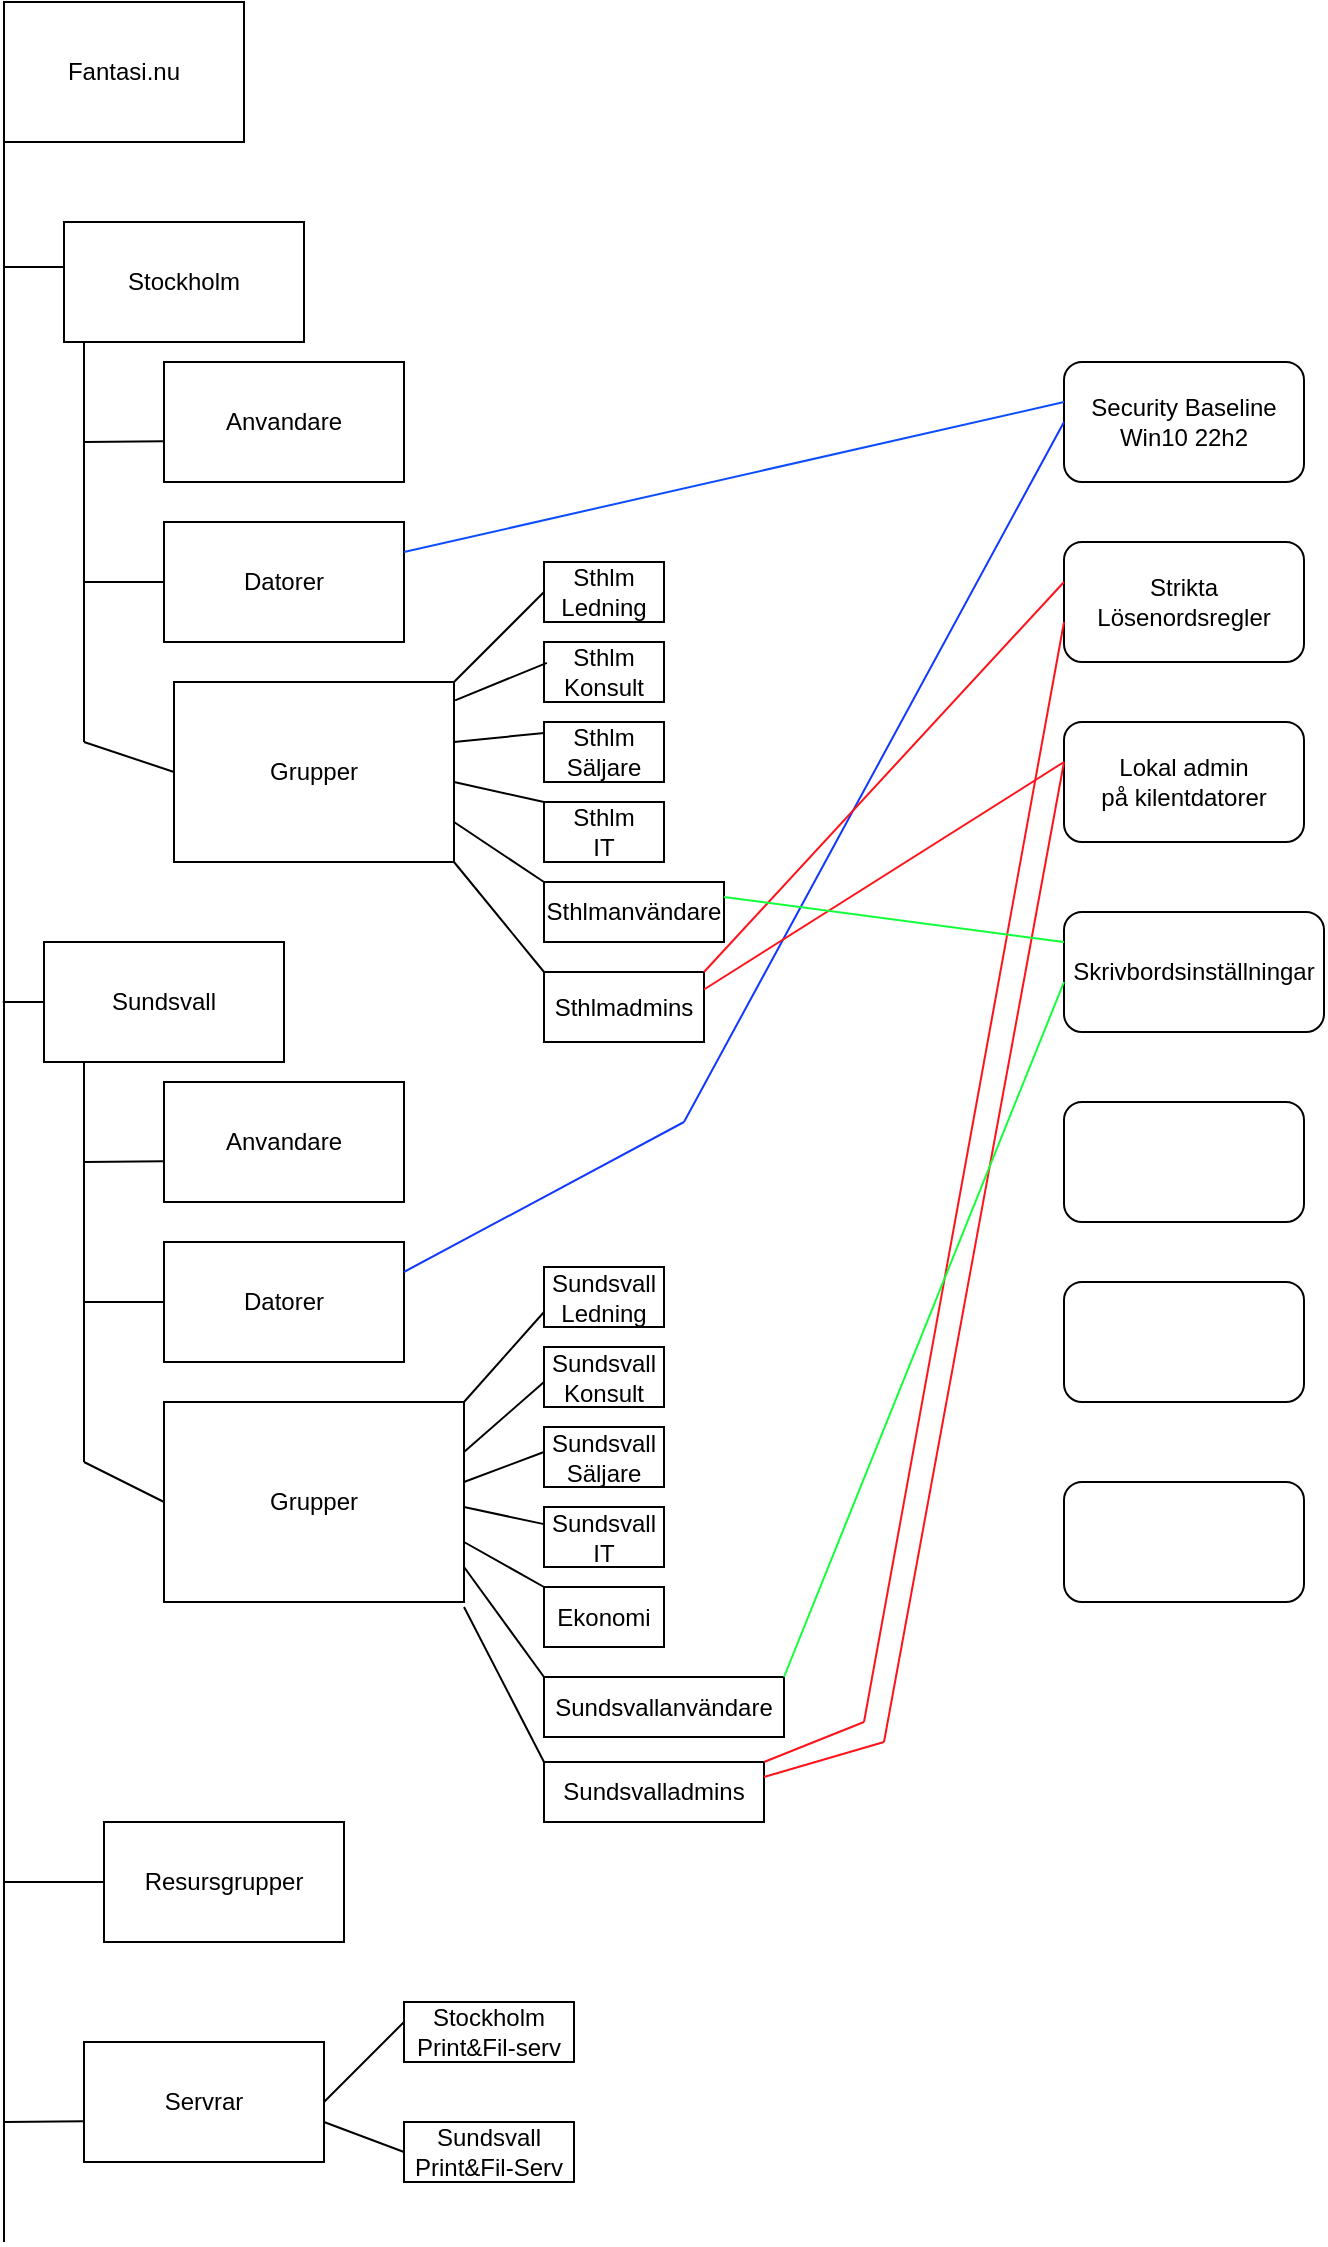 <mxfile version="22.1.6" type="github">
  <diagram id="C5RBs43oDa-KdzZeNtuy" name="Page-1">
    <mxGraphModel dx="912" dy="731" grid="1" gridSize="10" guides="1" tooltips="1" connect="1" arrows="1" fold="1" page="1" pageScale="1" pageWidth="1654" pageHeight="2336" math="0" shadow="0">
      <root>
        <mxCell id="WIyWlLk6GJQsqaUBKTNV-0" />
        <mxCell id="WIyWlLk6GJQsqaUBKTNV-1" parent="WIyWlLk6GJQsqaUBKTNV-0" />
        <mxCell id="fueHBXX8DJ0KAjWdxpP2-1" value="Fantasi.nu" style="rounded=0;whiteSpace=wrap;html=1;" parent="WIyWlLk6GJQsqaUBKTNV-1" vertex="1">
          <mxGeometry x="40" y="10" width="120" height="70" as="geometry" />
        </mxCell>
        <mxCell id="fueHBXX8DJ0KAjWdxpP2-2" value="" style="endArrow=none;html=1;rounded=0;" parent="WIyWlLk6GJQsqaUBKTNV-1" edge="1">
          <mxGeometry width="50" height="50" relative="1" as="geometry">
            <mxPoint x="40" y="1130" as="sourcePoint" />
            <mxPoint x="40" y="70" as="targetPoint" />
          </mxGeometry>
        </mxCell>
        <mxCell id="fueHBXX8DJ0KAjWdxpP2-6" value="&lt;div&gt;Anvandare&lt;/div&gt;" style="rounded=0;whiteSpace=wrap;html=1;" parent="WIyWlLk6GJQsqaUBKTNV-1" vertex="1">
          <mxGeometry x="120" y="190" width="120" height="60" as="geometry" />
        </mxCell>
        <mxCell id="fueHBXX8DJ0KAjWdxpP2-7" value="Datorer" style="rounded=0;whiteSpace=wrap;html=1;" parent="WIyWlLk6GJQsqaUBKTNV-1" vertex="1">
          <mxGeometry x="120" y="270" width="120" height="60" as="geometry" />
        </mxCell>
        <mxCell id="fueHBXX8DJ0KAjWdxpP2-35" style="edgeStyle=orthogonalEdgeStyle;rounded=0;orthogonalLoop=1;jettySize=auto;html=1;exitX=1;exitY=1;exitDx=0;exitDy=0;" parent="WIyWlLk6GJQsqaUBKTNV-1" source="fueHBXX8DJ0KAjWdxpP2-8" edge="1">
          <mxGeometry relative="1" as="geometry">
            <mxPoint x="240.152" y="409.727" as="targetPoint" />
          </mxGeometry>
        </mxCell>
        <mxCell id="fueHBXX8DJ0KAjWdxpP2-8" value="Grupper" style="rounded=0;whiteSpace=wrap;html=1;" parent="WIyWlLk6GJQsqaUBKTNV-1" vertex="1">
          <mxGeometry x="125" y="350" width="140" height="90" as="geometry" />
        </mxCell>
        <mxCell id="fueHBXX8DJ0KAjWdxpP2-9" value="" style="endArrow=none;html=1;rounded=0;" parent="WIyWlLk6GJQsqaUBKTNV-1" edge="1">
          <mxGeometry width="50" height="50" relative="1" as="geometry">
            <mxPoint x="80" y="230" as="sourcePoint" />
            <mxPoint x="120" y="229.66" as="targetPoint" />
          </mxGeometry>
        </mxCell>
        <mxCell id="fueHBXX8DJ0KAjWdxpP2-10" value="" style="endArrow=none;html=1;rounded=0;" parent="WIyWlLk6GJQsqaUBKTNV-1" edge="1">
          <mxGeometry width="50" height="50" relative="1" as="geometry">
            <mxPoint x="80" y="230" as="sourcePoint" />
            <mxPoint x="80" y="180" as="targetPoint" />
          </mxGeometry>
        </mxCell>
        <mxCell id="fueHBXX8DJ0KAjWdxpP2-11" value="" style="endArrow=none;html=1;rounded=0;" parent="WIyWlLk6GJQsqaUBKTNV-1" edge="1">
          <mxGeometry width="50" height="50" relative="1" as="geometry">
            <mxPoint x="80" y="380" as="sourcePoint" />
            <mxPoint x="80" y="230" as="targetPoint" />
          </mxGeometry>
        </mxCell>
        <mxCell id="fueHBXX8DJ0KAjWdxpP2-13" value="" style="endArrow=none;html=1;rounded=0;entryX=0;entryY=0.5;entryDx=0;entryDy=0;" parent="WIyWlLk6GJQsqaUBKTNV-1" target="fueHBXX8DJ0KAjWdxpP2-8" edge="1">
          <mxGeometry width="50" height="50" relative="1" as="geometry">
            <mxPoint x="80" y="380" as="sourcePoint" />
            <mxPoint x="120" y="376.0" as="targetPoint" />
          </mxGeometry>
        </mxCell>
        <mxCell id="fueHBXX8DJ0KAjWdxpP2-14" value="" style="endArrow=none;html=1;rounded=0;" parent="WIyWlLk6GJQsqaUBKTNV-1" target="fueHBXX8DJ0KAjWdxpP2-7" edge="1">
          <mxGeometry width="50" height="50" relative="1" as="geometry">
            <mxPoint x="80" y="300" as="sourcePoint" />
            <mxPoint x="130" y="250" as="targetPoint" />
          </mxGeometry>
        </mxCell>
        <mxCell id="fueHBXX8DJ0KAjWdxpP2-15" value="Sundsvall" style="rounded=0;whiteSpace=wrap;html=1;" parent="WIyWlLk6GJQsqaUBKTNV-1" vertex="1">
          <mxGeometry x="60" y="480" width="120" height="60" as="geometry" />
        </mxCell>
        <mxCell id="fueHBXX8DJ0KAjWdxpP2-16" value="&lt;div&gt;Anvandare&lt;/div&gt;" style="rounded=0;whiteSpace=wrap;html=1;" parent="WIyWlLk6GJQsqaUBKTNV-1" vertex="1">
          <mxGeometry x="120" y="550" width="120" height="60" as="geometry" />
        </mxCell>
        <mxCell id="fueHBXX8DJ0KAjWdxpP2-17" value="Datorer" style="rounded=0;whiteSpace=wrap;html=1;" parent="WIyWlLk6GJQsqaUBKTNV-1" vertex="1">
          <mxGeometry x="120" y="630" width="120" height="60" as="geometry" />
        </mxCell>
        <mxCell id="fueHBXX8DJ0KAjWdxpP2-18" value="Grupper" style="rounded=0;whiteSpace=wrap;html=1;" parent="WIyWlLk6GJQsqaUBKTNV-1" vertex="1">
          <mxGeometry x="120" y="710" width="150" height="100" as="geometry" />
        </mxCell>
        <mxCell id="fueHBXX8DJ0KAjWdxpP2-19" value="" style="endArrow=none;html=1;rounded=0;" parent="WIyWlLk6GJQsqaUBKTNV-1" edge="1">
          <mxGeometry width="50" height="50" relative="1" as="geometry">
            <mxPoint x="80" y="590" as="sourcePoint" />
            <mxPoint x="120" y="589.66" as="targetPoint" />
          </mxGeometry>
        </mxCell>
        <mxCell id="fueHBXX8DJ0KAjWdxpP2-20" value="" style="endArrow=none;html=1;rounded=0;" parent="WIyWlLk6GJQsqaUBKTNV-1" edge="1">
          <mxGeometry width="50" height="50" relative="1" as="geometry">
            <mxPoint x="80" y="590" as="sourcePoint" />
            <mxPoint x="80" y="540" as="targetPoint" />
          </mxGeometry>
        </mxCell>
        <mxCell id="fueHBXX8DJ0KAjWdxpP2-21" value="" style="endArrow=none;html=1;rounded=0;" parent="WIyWlLk6GJQsqaUBKTNV-1" edge="1">
          <mxGeometry width="50" height="50" relative="1" as="geometry">
            <mxPoint x="80" y="740" as="sourcePoint" />
            <mxPoint x="80" y="590" as="targetPoint" />
          </mxGeometry>
        </mxCell>
        <mxCell id="fueHBXX8DJ0KAjWdxpP2-22" value="" style="endArrow=none;html=1;rounded=0;entryX=0;entryY=0.5;entryDx=0;entryDy=0;" parent="WIyWlLk6GJQsqaUBKTNV-1" target="fueHBXX8DJ0KAjWdxpP2-18" edge="1">
          <mxGeometry width="50" height="50" relative="1" as="geometry">
            <mxPoint x="80" y="740" as="sourcePoint" />
            <mxPoint x="120" y="736.0" as="targetPoint" />
          </mxGeometry>
        </mxCell>
        <mxCell id="fueHBXX8DJ0KAjWdxpP2-23" value="" style="endArrow=none;html=1;rounded=0;" parent="WIyWlLk6GJQsqaUBKTNV-1" target="fueHBXX8DJ0KAjWdxpP2-17" edge="1">
          <mxGeometry width="50" height="50" relative="1" as="geometry">
            <mxPoint x="80" y="660" as="sourcePoint" />
            <mxPoint x="130" y="610" as="targetPoint" />
          </mxGeometry>
        </mxCell>
        <mxCell id="fueHBXX8DJ0KAjWdxpP2-25" value="Resursgrupper" style="rounded=0;whiteSpace=wrap;html=1;" parent="WIyWlLk6GJQsqaUBKTNV-1" vertex="1">
          <mxGeometry x="90" y="920" width="120" height="60" as="geometry" />
        </mxCell>
        <mxCell id="fueHBXX8DJ0KAjWdxpP2-26" value="Servrar" style="rounded=0;whiteSpace=wrap;html=1;" parent="WIyWlLk6GJQsqaUBKTNV-1" vertex="1">
          <mxGeometry x="80" y="1030" width="120" height="60" as="geometry" />
        </mxCell>
        <mxCell id="fueHBXX8DJ0KAjWdxpP2-27" value="" style="endArrow=none;html=1;rounded=0;entryX=0.005;entryY=0.375;entryDx=0;entryDy=0;entryPerimeter=0;" parent="WIyWlLk6GJQsqaUBKTNV-1" target="fueHBXX8DJ0KAjWdxpP2-5" edge="1">
          <mxGeometry width="50" height="50" relative="1" as="geometry">
            <mxPoint x="40" y="142.5" as="sourcePoint" />
            <mxPoint x="60" y="140" as="targetPoint" />
          </mxGeometry>
        </mxCell>
        <mxCell id="fueHBXX8DJ0KAjWdxpP2-28" value="" style="endArrow=none;html=1;rounded=0;entryX=0.005;entryY=0.375;entryDx=0;entryDy=0;entryPerimeter=0;" parent="WIyWlLk6GJQsqaUBKTNV-1" source="fueHBXX8DJ0KAjWdxpP2-5" edge="1">
          <mxGeometry width="50" height="50" relative="1" as="geometry">
            <mxPoint x="50" y="152.5" as="sourcePoint" />
            <mxPoint x="71" y="153" as="targetPoint" />
          </mxGeometry>
        </mxCell>
        <mxCell id="fueHBXX8DJ0KAjWdxpP2-29" value="" style="endArrow=none;html=1;rounded=0;entryX=0;entryY=0.5;entryDx=0;entryDy=0;" parent="WIyWlLk6GJQsqaUBKTNV-1" target="fueHBXX8DJ0KAjWdxpP2-15" edge="1">
          <mxGeometry width="50" height="50" relative="1" as="geometry">
            <mxPoint x="39.4" y="510" as="sourcePoint" />
            <mxPoint x="60.0" y="500.0" as="targetPoint" />
          </mxGeometry>
        </mxCell>
        <mxCell id="fueHBXX8DJ0KAjWdxpP2-5" value="Stockholm" style="rounded=0;whiteSpace=wrap;html=1;" parent="WIyWlLk6GJQsqaUBKTNV-1" vertex="1">
          <mxGeometry x="70" y="120" width="120" height="60" as="geometry" />
        </mxCell>
        <mxCell id="fueHBXX8DJ0KAjWdxpP2-30" value="" style="endArrow=none;html=1;rounded=0;entryX=0;entryY=0.5;entryDx=0;entryDy=0;" parent="WIyWlLk6GJQsqaUBKTNV-1" target="fueHBXX8DJ0KAjWdxpP2-25" edge="1">
          <mxGeometry width="50" height="50" relative="1" as="geometry">
            <mxPoint x="40" y="950" as="sourcePoint" />
            <mxPoint x="61" y="830.5" as="targetPoint" />
          </mxGeometry>
        </mxCell>
        <mxCell id="fueHBXX8DJ0KAjWdxpP2-32" value="" style="endArrow=none;html=1;rounded=0;entryX=0.001;entryY=0.66;entryDx=0;entryDy=0;entryPerimeter=0;" parent="WIyWlLk6GJQsqaUBKTNV-1" target="fueHBXX8DJ0KAjWdxpP2-26" edge="1">
          <mxGeometry width="50" height="50" relative="1" as="geometry">
            <mxPoint x="40" y="1070" as="sourcePoint" />
            <mxPoint x="90" y="910" as="targetPoint" />
          </mxGeometry>
        </mxCell>
        <mxCell id="fueHBXX8DJ0KAjWdxpP2-36" value="&lt;div&gt;Sthlm&lt;/div&gt;&lt;div&gt;Konsult&lt;/div&gt;" style="rounded=0;whiteSpace=wrap;html=1;" parent="WIyWlLk6GJQsqaUBKTNV-1" vertex="1">
          <mxGeometry x="310" y="330" width="60" height="30" as="geometry" />
        </mxCell>
        <mxCell id="fueHBXX8DJ0KAjWdxpP2-37" value="&lt;div&gt;Sthlm&lt;/div&gt;&lt;div&gt;Säljare&lt;/div&gt;" style="rounded=0;whiteSpace=wrap;html=1;" parent="WIyWlLk6GJQsqaUBKTNV-1" vertex="1">
          <mxGeometry x="310" y="370" width="60" height="30" as="geometry" />
        </mxCell>
        <mxCell id="fueHBXX8DJ0KAjWdxpP2-38" value="&lt;div&gt;Sthlm&lt;/div&gt;&lt;div&gt;IT&lt;/div&gt;" style="rounded=0;whiteSpace=wrap;html=1;" parent="WIyWlLk6GJQsqaUBKTNV-1" vertex="1">
          <mxGeometry x="310" y="410" width="60" height="30" as="geometry" />
        </mxCell>
        <mxCell id="fueHBXX8DJ0KAjWdxpP2-39" value="&lt;div&gt;Sthlmanvändare&lt;/div&gt;" style="rounded=0;whiteSpace=wrap;html=1;" parent="WIyWlLk6GJQsqaUBKTNV-1" vertex="1">
          <mxGeometry x="310" y="450" width="90" height="30" as="geometry" />
        </mxCell>
        <mxCell id="fueHBXX8DJ0KAjWdxpP2-40" value="Sthlmadmins" style="rounded=0;whiteSpace=wrap;html=1;" parent="WIyWlLk6GJQsqaUBKTNV-1" vertex="1">
          <mxGeometry x="310" y="495" width="80" height="35" as="geometry" />
        </mxCell>
        <mxCell id="fueHBXX8DJ0KAjWdxpP2-41" value="&lt;div&gt;Sthlm&lt;/div&gt;&lt;div&gt;Ledning&lt;/div&gt;" style="rounded=0;whiteSpace=wrap;html=1;" parent="WIyWlLk6GJQsqaUBKTNV-1" vertex="1">
          <mxGeometry x="310" y="290" width="60" height="30" as="geometry" />
        </mxCell>
        <mxCell id="fueHBXX8DJ0KAjWdxpP2-50" value="&lt;div&gt;Sundsvall&lt;/div&gt;&lt;div&gt;Konsult&lt;br&gt;&lt;/div&gt;" style="rounded=0;whiteSpace=wrap;html=1;" parent="WIyWlLk6GJQsqaUBKTNV-1" vertex="1">
          <mxGeometry x="310" y="682.5" width="60" height="30" as="geometry" />
        </mxCell>
        <mxCell id="fueHBXX8DJ0KAjWdxpP2-51" value="&lt;div&gt;Sundsvall&lt;/div&gt;&lt;div&gt;Säljare&lt;br&gt;&lt;/div&gt;" style="rounded=0;whiteSpace=wrap;html=1;" parent="WIyWlLk6GJQsqaUBKTNV-1" vertex="1">
          <mxGeometry x="310" y="722.5" width="60" height="30" as="geometry" />
        </mxCell>
        <mxCell id="fueHBXX8DJ0KAjWdxpP2-52" value="&lt;div&gt;Sundsvall&lt;/div&gt;&lt;div&gt;IT&lt;br&gt;&lt;/div&gt;" style="rounded=0;whiteSpace=wrap;html=1;" parent="WIyWlLk6GJQsqaUBKTNV-1" vertex="1">
          <mxGeometry x="310" y="762.5" width="60" height="30" as="geometry" />
        </mxCell>
        <mxCell id="fueHBXX8DJ0KAjWdxpP2-53" value="Ekonomi" style="rounded=0;whiteSpace=wrap;html=1;" parent="WIyWlLk6GJQsqaUBKTNV-1" vertex="1">
          <mxGeometry x="310" y="802.5" width="60" height="30" as="geometry" />
        </mxCell>
        <mxCell id="fueHBXX8DJ0KAjWdxpP2-54" value="&lt;div&gt;Sundsvallanvändare&lt;/div&gt;" style="rounded=0;whiteSpace=wrap;html=1;" parent="WIyWlLk6GJQsqaUBKTNV-1" vertex="1">
          <mxGeometry x="310" y="847.5" width="120" height="30" as="geometry" />
        </mxCell>
        <mxCell id="fueHBXX8DJ0KAjWdxpP2-55" value="&lt;div&gt;Sundsvall&lt;/div&gt;&lt;div&gt;Ledning&lt;br&gt;&lt;/div&gt;" style="rounded=0;whiteSpace=wrap;html=1;" parent="WIyWlLk6GJQsqaUBKTNV-1" vertex="1">
          <mxGeometry x="310" y="642.5" width="60" height="30" as="geometry" />
        </mxCell>
        <mxCell id="fueHBXX8DJ0KAjWdxpP2-56" value="&lt;div&gt;Sundsvalladmins&lt;/div&gt;" style="rounded=0;whiteSpace=wrap;html=1;" parent="WIyWlLk6GJQsqaUBKTNV-1" vertex="1">
          <mxGeometry x="310" y="890" width="110" height="30" as="geometry" />
        </mxCell>
        <mxCell id="fueHBXX8DJ0KAjWdxpP2-59" value="" style="endArrow=none;html=1;rounded=0;entryX=0;entryY=0.75;entryDx=0;entryDy=0;" parent="WIyWlLk6GJQsqaUBKTNV-1" target="fueHBXX8DJ0KAjWdxpP2-55" edge="1">
          <mxGeometry width="50" height="50" relative="1" as="geometry">
            <mxPoint x="270" y="710" as="sourcePoint" />
            <mxPoint x="320" y="660" as="targetPoint" />
          </mxGeometry>
        </mxCell>
        <mxCell id="fueHBXX8DJ0KAjWdxpP2-60" value="" style="endArrow=none;html=1;rounded=0;exitX=1;exitY=0.25;exitDx=0;exitDy=0;" parent="WIyWlLk6GJQsqaUBKTNV-1" source="fueHBXX8DJ0KAjWdxpP2-18" edge="1">
          <mxGeometry width="50" height="50" relative="1" as="geometry">
            <mxPoint x="260" y="750" as="sourcePoint" />
            <mxPoint x="310" y="700" as="targetPoint" />
          </mxGeometry>
        </mxCell>
        <mxCell id="fueHBXX8DJ0KAjWdxpP2-63" value="" style="endArrow=none;html=1;rounded=0;" parent="WIyWlLk6GJQsqaUBKTNV-1" edge="1">
          <mxGeometry width="50" height="50" relative="1" as="geometry">
            <mxPoint x="270" y="750" as="sourcePoint" />
            <mxPoint x="310" y="735" as="targetPoint" />
          </mxGeometry>
        </mxCell>
        <mxCell id="fueHBXX8DJ0KAjWdxpP2-65" value="" style="endArrow=none;html=1;rounded=0;" parent="WIyWlLk6GJQsqaUBKTNV-1" target="fueHBXX8DJ0KAjWdxpP2-52" edge="1">
          <mxGeometry width="50" height="50" relative="1" as="geometry">
            <mxPoint x="270" y="762.5" as="sourcePoint" />
            <mxPoint x="320" y="712.5" as="targetPoint" />
          </mxGeometry>
        </mxCell>
        <mxCell id="fueHBXX8DJ0KAjWdxpP2-68" value="" style="endArrow=none;html=1;rounded=0;entryX=0;entryY=0;entryDx=0;entryDy=0;" parent="WIyWlLk6GJQsqaUBKTNV-1" target="fueHBXX8DJ0KAjWdxpP2-53" edge="1">
          <mxGeometry width="50" height="50" relative="1" as="geometry">
            <mxPoint x="270" y="780" as="sourcePoint" />
            <mxPoint x="320" y="730" as="targetPoint" />
          </mxGeometry>
        </mxCell>
        <mxCell id="fueHBXX8DJ0KAjWdxpP2-69" value="" style="endArrow=none;html=1;rounded=0;entryX=0;entryY=0;entryDx=0;entryDy=0;" parent="WIyWlLk6GJQsqaUBKTNV-1" target="fueHBXX8DJ0KAjWdxpP2-54" edge="1">
          <mxGeometry width="50" height="50" relative="1" as="geometry">
            <mxPoint x="270" y="792.5" as="sourcePoint" />
            <mxPoint x="320" y="742.5" as="targetPoint" />
          </mxGeometry>
        </mxCell>
        <mxCell id="fueHBXX8DJ0KAjWdxpP2-70" value="" style="endArrow=none;html=1;rounded=0;entryX=0;entryY=0;entryDx=0;entryDy=0;" parent="WIyWlLk6GJQsqaUBKTNV-1" target="fueHBXX8DJ0KAjWdxpP2-56" edge="1">
          <mxGeometry width="50" height="50" relative="1" as="geometry">
            <mxPoint x="270" y="812.5" as="sourcePoint" />
            <mxPoint x="320" y="762.5" as="targetPoint" />
          </mxGeometry>
        </mxCell>
        <mxCell id="fueHBXX8DJ0KAjWdxpP2-71" value="" style="endArrow=none;html=1;rounded=0;entryX=0;entryY=0.5;entryDx=0;entryDy=0;" parent="WIyWlLk6GJQsqaUBKTNV-1" target="fueHBXX8DJ0KAjWdxpP2-41" edge="1">
          <mxGeometry width="50" height="50" relative="1" as="geometry">
            <mxPoint x="265" y="350" as="sourcePoint" />
            <mxPoint x="315" y="300" as="targetPoint" />
          </mxGeometry>
        </mxCell>
        <mxCell id="fueHBXX8DJ0KAjWdxpP2-72" value="" style="endArrow=none;html=1;rounded=0;exitX=1.004;exitY=0.102;exitDx=0;exitDy=0;exitPerimeter=0;entryX=0.024;entryY=0.347;entryDx=0;entryDy=0;entryPerimeter=0;" parent="WIyWlLk6GJQsqaUBKTNV-1" source="fueHBXX8DJ0KAjWdxpP2-8" target="fueHBXX8DJ0KAjWdxpP2-36" edge="1">
          <mxGeometry width="50" height="50" relative="1" as="geometry">
            <mxPoint x="260" y="380" as="sourcePoint" />
            <mxPoint x="310" y="330" as="targetPoint" />
          </mxGeometry>
        </mxCell>
        <mxCell id="fueHBXX8DJ0KAjWdxpP2-73" value="" style="endArrow=none;html=1;rounded=0;entryX=0.002;entryY=0.183;entryDx=0;entryDy=0;entryPerimeter=0;" parent="WIyWlLk6GJQsqaUBKTNV-1" target="fueHBXX8DJ0KAjWdxpP2-37" edge="1">
          <mxGeometry width="50" height="50" relative="1" as="geometry">
            <mxPoint x="265" y="380" as="sourcePoint" />
            <mxPoint x="315" y="330" as="targetPoint" />
          </mxGeometry>
        </mxCell>
        <mxCell id="fueHBXX8DJ0KAjWdxpP2-74" value="" style="endArrow=none;html=1;rounded=0;entryX=0;entryY=0;entryDx=0;entryDy=0;" parent="WIyWlLk6GJQsqaUBKTNV-1" target="fueHBXX8DJ0KAjWdxpP2-38" edge="1">
          <mxGeometry width="50" height="50" relative="1" as="geometry">
            <mxPoint x="265" y="400" as="sourcePoint" />
            <mxPoint x="315" y="350" as="targetPoint" />
          </mxGeometry>
        </mxCell>
        <mxCell id="fueHBXX8DJ0KAjWdxpP2-76" value="" style="endArrow=none;html=1;rounded=0;entryX=0;entryY=0;entryDx=0;entryDy=0;" parent="WIyWlLk6GJQsqaUBKTNV-1" target="fueHBXX8DJ0KAjWdxpP2-39" edge="1">
          <mxGeometry width="50" height="50" relative="1" as="geometry">
            <mxPoint x="265" y="420" as="sourcePoint" />
            <mxPoint x="315" y="370" as="targetPoint" />
          </mxGeometry>
        </mxCell>
        <mxCell id="fueHBXX8DJ0KAjWdxpP2-77" value="" style="endArrow=none;html=1;rounded=0;entryX=0;entryY=0;entryDx=0;entryDy=0;" parent="WIyWlLk6GJQsqaUBKTNV-1" target="fueHBXX8DJ0KAjWdxpP2-40" edge="1">
          <mxGeometry width="50" height="50" relative="1" as="geometry">
            <mxPoint x="265" y="440" as="sourcePoint" />
            <mxPoint x="315" y="390" as="targetPoint" />
          </mxGeometry>
        </mxCell>
        <mxCell id="fueHBXX8DJ0KAjWdxpP2-78" value="&lt;div&gt;Security Baseline&lt;/div&gt;&lt;div&gt;Win10 22h2&lt;br&gt;&lt;/div&gt;" style="rounded=1;whiteSpace=wrap;html=1;" parent="WIyWlLk6GJQsqaUBKTNV-1" vertex="1">
          <mxGeometry x="570" y="190" width="120" height="60" as="geometry" />
        </mxCell>
        <mxCell id="fueHBXX8DJ0KAjWdxpP2-79" value="&lt;div&gt;Strikta&lt;/div&gt;&lt;div&gt;Lösenordsregler&lt;/div&gt;" style="rounded=1;whiteSpace=wrap;html=1;" parent="WIyWlLk6GJQsqaUBKTNV-1" vertex="1">
          <mxGeometry x="570" y="280" width="120" height="60" as="geometry" />
        </mxCell>
        <mxCell id="fueHBXX8DJ0KAjWdxpP2-80" value="&lt;div&gt;Lokal admin&lt;/div&gt;&lt;div&gt;på kilentdatorer&lt;/div&gt;" style="rounded=1;whiteSpace=wrap;html=1;" parent="WIyWlLk6GJQsqaUBKTNV-1" vertex="1">
          <mxGeometry x="570" y="370" width="120" height="60" as="geometry" />
        </mxCell>
        <mxCell id="fueHBXX8DJ0KAjWdxpP2-81" value="&lt;div&gt;Skrivbordsinställningar&lt;/div&gt;" style="rounded=1;whiteSpace=wrap;html=1;" parent="WIyWlLk6GJQsqaUBKTNV-1" vertex="1">
          <mxGeometry x="570" y="465" width="130" height="60" as="geometry" />
        </mxCell>
        <mxCell id="fueHBXX8DJ0KAjWdxpP2-82" value="" style="rounded=1;whiteSpace=wrap;html=1;" parent="WIyWlLk6GJQsqaUBKTNV-1" vertex="1">
          <mxGeometry x="570" y="560" width="120" height="60" as="geometry" />
        </mxCell>
        <mxCell id="fueHBXX8DJ0KAjWdxpP2-83" value="" style="rounded=1;whiteSpace=wrap;html=1;" parent="WIyWlLk6GJQsqaUBKTNV-1" vertex="1">
          <mxGeometry x="570" y="650" width="120" height="60" as="geometry" />
        </mxCell>
        <mxCell id="fueHBXX8DJ0KAjWdxpP2-84" value="" style="rounded=1;whiteSpace=wrap;html=1;" parent="WIyWlLk6GJQsqaUBKTNV-1" vertex="1">
          <mxGeometry x="570" y="750" width="120" height="60" as="geometry" />
        </mxCell>
        <mxCell id="y0CzShBzs5Wo7ppqLKTa-0" value="&lt;div&gt;Stockholm&lt;/div&gt;&lt;div&gt;Print&amp;amp;Fil-serv&lt;br&gt;&lt;/div&gt;" style="rounded=0;whiteSpace=wrap;html=1;" vertex="1" parent="WIyWlLk6GJQsqaUBKTNV-1">
          <mxGeometry x="240" y="1010" width="85" height="30" as="geometry" />
        </mxCell>
        <mxCell id="y0CzShBzs5Wo7ppqLKTa-1" value="&lt;div&gt;Sundsvall&lt;/div&gt;&lt;div&gt;Print&amp;amp;Fil-Serv&lt;br&gt;&lt;/div&gt;" style="rounded=0;whiteSpace=wrap;html=1;" vertex="1" parent="WIyWlLk6GJQsqaUBKTNV-1">
          <mxGeometry x="240" y="1070" width="85" height="30" as="geometry" />
        </mxCell>
        <mxCell id="y0CzShBzs5Wo7ppqLKTa-2" value="" style="endArrow=none;html=1;rounded=0;exitX=1;exitY=0.5;exitDx=0;exitDy=0;exitPerimeter=0;" edge="1" parent="WIyWlLk6GJQsqaUBKTNV-1" source="fueHBXX8DJ0KAjWdxpP2-26">
          <mxGeometry width="50" height="50" relative="1" as="geometry">
            <mxPoint x="210" y="1050" as="sourcePoint" />
            <mxPoint x="240" y="1020" as="targetPoint" />
          </mxGeometry>
        </mxCell>
        <mxCell id="y0CzShBzs5Wo7ppqLKTa-3" value="" style="endArrow=none;html=1;rounded=0;entryX=0;entryY=0.5;entryDx=0;entryDy=0;" edge="1" parent="WIyWlLk6GJQsqaUBKTNV-1" target="y0CzShBzs5Wo7ppqLKTa-1">
          <mxGeometry width="50" height="50" relative="1" as="geometry">
            <mxPoint x="200" y="1070" as="sourcePoint" />
            <mxPoint x="250" y="1020" as="targetPoint" />
          </mxGeometry>
        </mxCell>
        <mxCell id="y0CzShBzs5Wo7ppqLKTa-4" value="" style="endArrow=none;html=1;rounded=0;exitX=1;exitY=0.25;exitDx=0;exitDy=0;strokeColor=#0D4DFF;" edge="1" parent="WIyWlLk6GJQsqaUBKTNV-1" source="fueHBXX8DJ0KAjWdxpP2-7">
          <mxGeometry width="50" height="50" relative="1" as="geometry">
            <mxPoint x="520" y="260" as="sourcePoint" />
            <mxPoint x="570" y="210" as="targetPoint" />
          </mxGeometry>
        </mxCell>
        <mxCell id="y0CzShBzs5Wo7ppqLKTa-5" value="" style="endArrow=none;html=1;rounded=0;strokeColor=#0F37FF;" edge="1" parent="WIyWlLk6GJQsqaUBKTNV-1">
          <mxGeometry width="50" height="50" relative="1" as="geometry">
            <mxPoint x="380" y="570" as="sourcePoint" />
            <mxPoint x="570" y="220" as="targetPoint" />
          </mxGeometry>
        </mxCell>
        <mxCell id="y0CzShBzs5Wo7ppqLKTa-6" value="" style="endArrow=none;html=1;rounded=0;exitX=1;exitY=0.25;exitDx=0;exitDy=0;strokeColor=#1239FF;" edge="1" parent="WIyWlLk6GJQsqaUBKTNV-1" source="fueHBXX8DJ0KAjWdxpP2-17">
          <mxGeometry width="50" height="50" relative="1" as="geometry">
            <mxPoint x="330" y="620" as="sourcePoint" />
            <mxPoint x="380" y="570" as="targetPoint" />
          </mxGeometry>
        </mxCell>
        <mxCell id="y0CzShBzs5Wo7ppqLKTa-7" value="" style="endArrow=none;html=1;rounded=0;exitX=1;exitY=0;exitDx=0;exitDy=0;strokeColor=#FF121A;" edge="1" parent="WIyWlLk6GJQsqaUBKTNV-1" source="fueHBXX8DJ0KAjWdxpP2-40">
          <mxGeometry width="50" height="50" relative="1" as="geometry">
            <mxPoint x="520" y="350" as="sourcePoint" />
            <mxPoint x="570" y="300" as="targetPoint" />
          </mxGeometry>
        </mxCell>
        <mxCell id="y0CzShBzs5Wo7ppqLKTa-8" value="" style="endArrow=none;html=1;rounded=0;strokeColor=#FF121A;" edge="1" parent="WIyWlLk6GJQsqaUBKTNV-1">
          <mxGeometry width="50" height="50" relative="1" as="geometry">
            <mxPoint x="470" y="870" as="sourcePoint" />
            <mxPoint x="570" y="320" as="targetPoint" />
          </mxGeometry>
        </mxCell>
        <mxCell id="y0CzShBzs5Wo7ppqLKTa-9" value="" style="endArrow=none;html=1;rounded=0;entryX=1;entryY=0;entryDx=0;entryDy=0;strokeColor=#FF121A;" edge="1" parent="WIyWlLk6GJQsqaUBKTNV-1" target="fueHBXX8DJ0KAjWdxpP2-56">
          <mxGeometry width="50" height="50" relative="1" as="geometry">
            <mxPoint x="470" y="870" as="sourcePoint" />
            <mxPoint x="510" y="850" as="targetPoint" />
          </mxGeometry>
        </mxCell>
        <mxCell id="y0CzShBzs5Wo7ppqLKTa-10" value="" style="endArrow=none;html=1;rounded=0;strokeColor=#FF121A;" edge="1" parent="WIyWlLk6GJQsqaUBKTNV-1">
          <mxGeometry width="50" height="50" relative="1" as="geometry">
            <mxPoint x="480" y="880" as="sourcePoint" />
            <mxPoint x="570" y="390" as="targetPoint" />
          </mxGeometry>
        </mxCell>
        <mxCell id="y0CzShBzs5Wo7ppqLKTa-11" value="" style="endArrow=none;html=1;rounded=0;exitX=1;exitY=0.25;exitDx=0;exitDy=0;strokeColor=#FF121A;" edge="1" parent="WIyWlLk6GJQsqaUBKTNV-1" source="fueHBXX8DJ0KAjWdxpP2-56">
          <mxGeometry width="50" height="50" relative="1" as="geometry">
            <mxPoint x="430" y="927.5" as="sourcePoint" />
            <mxPoint x="480" y="880" as="targetPoint" />
          </mxGeometry>
        </mxCell>
        <mxCell id="y0CzShBzs5Wo7ppqLKTa-12" value="" style="endArrow=none;html=1;rounded=0;exitX=1;exitY=0.25;exitDx=0;exitDy=0;strokeColor=#FF121A;" edge="1" parent="WIyWlLk6GJQsqaUBKTNV-1" source="fueHBXX8DJ0KAjWdxpP2-40">
          <mxGeometry width="50" height="50" relative="1" as="geometry">
            <mxPoint x="520" y="440" as="sourcePoint" />
            <mxPoint x="570" y="390" as="targetPoint" />
          </mxGeometry>
        </mxCell>
        <mxCell id="y0CzShBzs5Wo7ppqLKTa-13" value="" style="endArrow=none;html=1;rounded=0;exitX=1;exitY=0.25;exitDx=0;exitDy=0;strokeColor=#12FF39;" edge="1" parent="WIyWlLk6GJQsqaUBKTNV-1" source="fueHBXX8DJ0KAjWdxpP2-39">
          <mxGeometry width="50" height="50" relative="1" as="geometry">
            <mxPoint x="520" y="530" as="sourcePoint" />
            <mxPoint x="570" y="480" as="targetPoint" />
          </mxGeometry>
        </mxCell>
        <mxCell id="y0CzShBzs5Wo7ppqLKTa-14" value="" style="endArrow=none;html=1;rounded=0;exitX=1;exitY=0;exitDx=0;exitDy=0;strokeColor=#12FF39;" edge="1" parent="WIyWlLk6GJQsqaUBKTNV-1" source="fueHBXX8DJ0KAjWdxpP2-54">
          <mxGeometry width="50" height="50" relative="1" as="geometry">
            <mxPoint x="520" y="550" as="sourcePoint" />
            <mxPoint x="570" y="500" as="targetPoint" />
          </mxGeometry>
        </mxCell>
      </root>
    </mxGraphModel>
  </diagram>
</mxfile>
